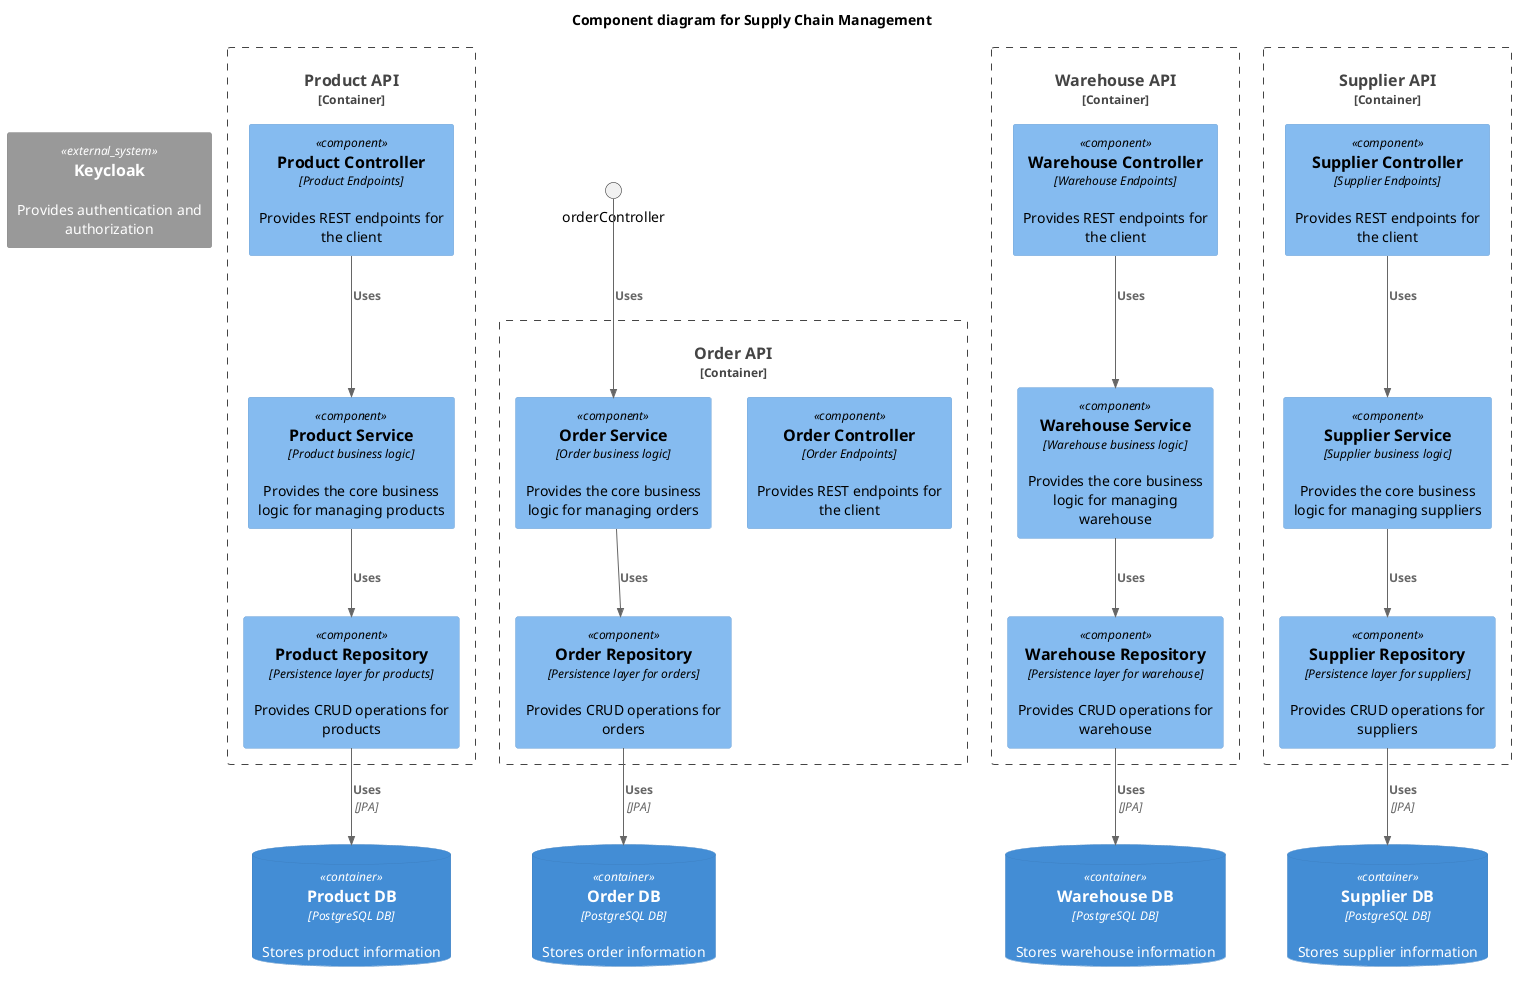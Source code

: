 @startuml
!include <c4/C4_Component.puml>  
!include <office/Users/user.puml>
!include <office/Users/mobile_user.puml>

title Component diagram for Supply Chain Management

System_Ext(auth, "Keycloak", "Provides authentication and authorization")
ContainerDb(productDb, "Product DB", "PostgreSQL DB", "Stores product information")
ContainerDb(orderDb, "Order DB", "PostgreSQL DB", "Stores order information")
ContainerDb(warehouseDb, "Warehouse DB", "PostgreSQL DB", "Stores warehouse information")
ContainerDb(supplierDb, "Supplier DB", "PostgreSQL DB", "Stores supplier information")

Container_Boundary(product_api, "Product API") {
  Component(productController, "Product Controller", "Product Endpoints", "Provides REST endpoints for the client")
  Component(productService, "Product Service", "Product business logic", "Provides the core business logic for managing products")
  Component(productRepository, "Product Repository", "Persistence layer for products", "Provides CRUD operations for products")
}

Container_Boundary(order_api, "Order API") {
  Component(customerController, "Order Controller", "Order Endpoints", "Provides REST endpoints for the client")
  Component(orderService, "Order Service", "Order business logic", "Provides the core business logic for managing orders")
  Component(orderRepository, "Order Repository", "Persistence layer for orders", "Provides CRUD operations for orders")
}

Container_Boundary(warehouse_api, "Warehouse API") {
  Component(warehouseController, "Warehouse Controller", "Warehouse Endpoints", "Provides REST endpoints for the client")
  Component(warehouseService, "Warehouse Service", "Warehouse business logic", "Provides the core business logic for managing warehouse")
  Component(warehouseRepository, "Warehouse Repository", "Persistence layer for warehouse", "Provides CRUD operations for warehouse")
}

Container_Boundary(supplier_api, "Supplier API") {
  Component(supplierController, "Supplier Controller", "Supplier Endpoints", "Provides REST endpoints for the client")
  Component(supplierService, "Supplier Service", "Supplier business logic", "Provides the core business logic for managing suppliers")
  Component(supplierRepository, "Supplier Repository", "Persistence layer for suppliers", "Provides CRUD operations for suppliers")
}

Rel(productController, productService, "Uses")
Rel(productService, productRepository, "Uses")
Rel(productRepository, productDb, "Uses", "JPA")

Rel(orderController, orderService, "Uses")
Rel(orderService, orderRepository, "Uses")
Rel(orderRepository, orderDb, "Uses", "JPA")

Rel(warehouseController, warehouseService, "Uses")
Rel(warehouseService, warehouseRepository, "Uses")
Rel(warehouseRepository, warehouseDb, "Uses", "JPA")

Rel(supplierController, supplierService, "Uses")
Rel(supplierService, supplierRepository, "Uses")
Rel(supplierRepository, supplierDb, "Uses", "JPA")

@enduml

